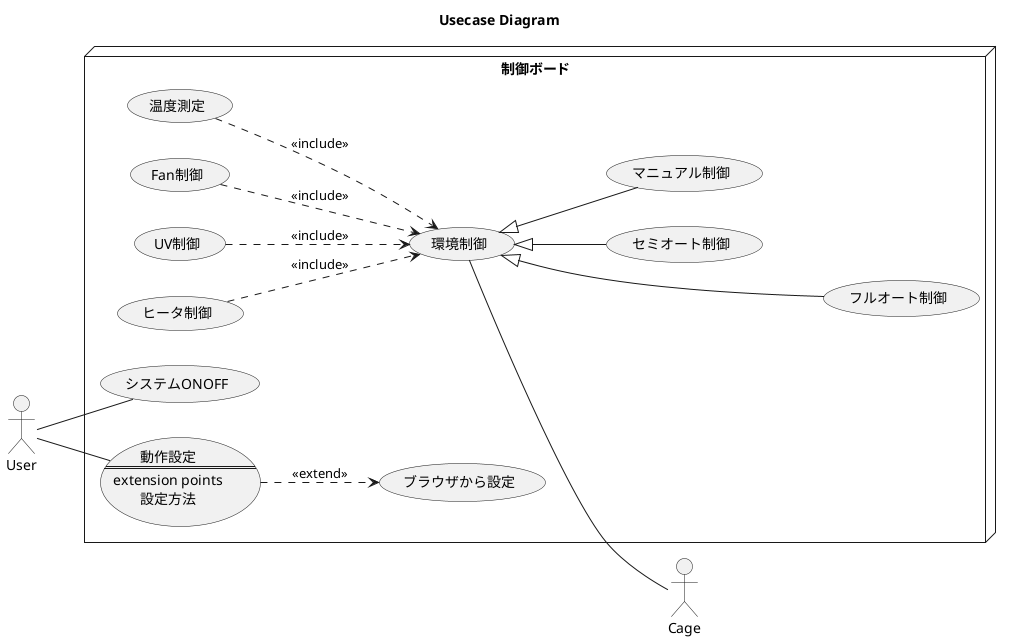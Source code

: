 @startuml

title Usecase Diagram

left to right direction

actor User as ActorUser

actor Cage as ActorCage

node "制御ボード"{
  usecase "システムONOFF" as UsecaseSystemONOFF

  usecase "環境制御" as UsecaseControlEnvironment

  usecase "フルオート制御" as UsecaseFullAutoControl

  usecase "セミオート制御" as UsecaseSemiAutoControl

  usecase "マニュアル制御" as UsecaseManualControl

  UsecaseControlEnvironment <|-down-- UsecaseFullAutoControl
  UsecaseControlEnvironment <|-down- UsecaseSemiAutoControl
  UsecaseControlEnvironment <|-down- UsecaseManualControl

  usecase "動作設定\n==\nextension points\n設定方法" as UsecaseSetting

  usecase "ブラウザから設定" as UsecaseSettingWithBrowser

  UsecaseSetting ..> UsecaseSettingWithBrowser : <<extend>>

  usecase "ヒータ制御" as UsecaseControlHeater

  usecase "UV制御" as UsecaseControlUV

  usecase "Fan制御" as UsecaseControlFan

  usecase "温度測定" as UsecaseMeasureTemperature 

  UsecaseControlEnvironment <.up. UsecaseControlHeater : <<include>>
  UsecaseControlEnvironment <.up. UsecaseControlUV : <<include>>
  UsecaseControlEnvironment <.up. UsecaseControlFan : <<include>>
  UsecaseControlEnvironment <.up. UsecaseMeasureTemperature : <<include>>
}

ActorUser -- UsecaseSystemONOFF
ActorUser -- UsecaseSetting

UsecaseControlEnvironment -- ActorCage

@enduml
